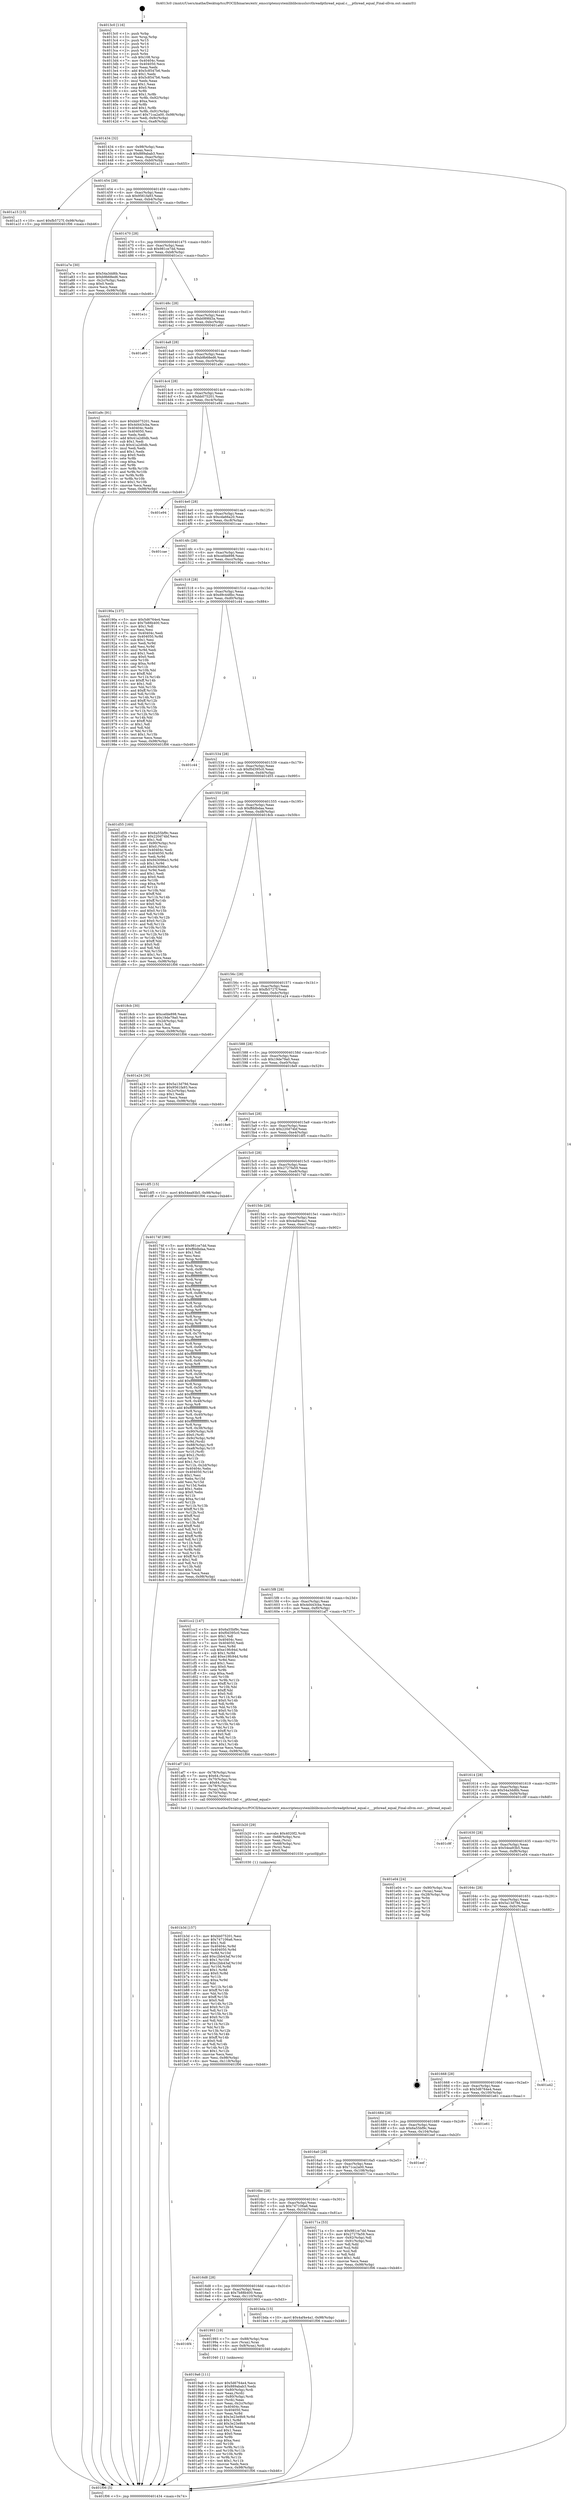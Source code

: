 digraph "0x4013c0" {
  label = "0x4013c0 (/mnt/c/Users/mathe/Desktop/tcc/POCII/binaries/extr_emscriptensystemliblibcmuslsrcthreadpthread_equal.c___pthread_equal_Final-ollvm.out::main(0))"
  labelloc = "t"
  node[shape=record]

  Entry [label="",width=0.3,height=0.3,shape=circle,fillcolor=black,style=filled]
  "0x401434" [label="{
     0x401434 [32]\l
     | [instrs]\l
     &nbsp;&nbsp;0x401434 \<+6\>: mov -0x98(%rbp),%eax\l
     &nbsp;&nbsp;0x40143a \<+2\>: mov %eax,%ecx\l
     &nbsp;&nbsp;0x40143c \<+6\>: sub $0x889abab3,%ecx\l
     &nbsp;&nbsp;0x401442 \<+6\>: mov %eax,-0xac(%rbp)\l
     &nbsp;&nbsp;0x401448 \<+6\>: mov %ecx,-0xb0(%rbp)\l
     &nbsp;&nbsp;0x40144e \<+6\>: je 0000000000401a15 \<main+0x655\>\l
  }"]
  "0x401a15" [label="{
     0x401a15 [15]\l
     | [instrs]\l
     &nbsp;&nbsp;0x401a15 \<+10\>: movl $0xfb5727f,-0x98(%rbp)\l
     &nbsp;&nbsp;0x401a1f \<+5\>: jmp 0000000000401f06 \<main+0xb46\>\l
  }"]
  "0x401454" [label="{
     0x401454 [28]\l
     | [instrs]\l
     &nbsp;&nbsp;0x401454 \<+5\>: jmp 0000000000401459 \<main+0x99\>\l
     &nbsp;&nbsp;0x401459 \<+6\>: mov -0xac(%rbp),%eax\l
     &nbsp;&nbsp;0x40145f \<+5\>: sub $0x9561fa93,%eax\l
     &nbsp;&nbsp;0x401464 \<+6\>: mov %eax,-0xb4(%rbp)\l
     &nbsp;&nbsp;0x40146a \<+6\>: je 0000000000401a7e \<main+0x6be\>\l
  }"]
  Exit [label="",width=0.3,height=0.3,shape=circle,fillcolor=black,style=filled,peripheries=2]
  "0x401a7e" [label="{
     0x401a7e [30]\l
     | [instrs]\l
     &nbsp;&nbsp;0x401a7e \<+5\>: mov $0x54a3dd6b,%eax\l
     &nbsp;&nbsp;0x401a83 \<+5\>: mov $0xb9b68ed6,%ecx\l
     &nbsp;&nbsp;0x401a88 \<+3\>: mov -0x2c(%rbp),%edx\l
     &nbsp;&nbsp;0x401a8b \<+3\>: cmp $0x0,%edx\l
     &nbsp;&nbsp;0x401a8e \<+3\>: cmove %ecx,%eax\l
     &nbsp;&nbsp;0x401a91 \<+6\>: mov %eax,-0x98(%rbp)\l
     &nbsp;&nbsp;0x401a97 \<+5\>: jmp 0000000000401f06 \<main+0xb46\>\l
  }"]
  "0x401470" [label="{
     0x401470 [28]\l
     | [instrs]\l
     &nbsp;&nbsp;0x401470 \<+5\>: jmp 0000000000401475 \<main+0xb5\>\l
     &nbsp;&nbsp;0x401475 \<+6\>: mov -0xac(%rbp),%eax\l
     &nbsp;&nbsp;0x40147b \<+5\>: sub $0x981ce7dd,%eax\l
     &nbsp;&nbsp;0x401480 \<+6\>: mov %eax,-0xb8(%rbp)\l
     &nbsp;&nbsp;0x401486 \<+6\>: je 0000000000401e1c \<main+0xa5c\>\l
  }"]
  "0x401b3d" [label="{
     0x401b3d [157]\l
     | [instrs]\l
     &nbsp;&nbsp;0x401b3d \<+5\>: mov $0xbb075201,%esi\l
     &nbsp;&nbsp;0x401b42 \<+5\>: mov $0x747106a6,%ecx\l
     &nbsp;&nbsp;0x401b47 \<+2\>: mov $0x1,%dl\l
     &nbsp;&nbsp;0x401b49 \<+8\>: mov 0x40404c,%r8d\l
     &nbsp;&nbsp;0x401b51 \<+8\>: mov 0x404050,%r9d\l
     &nbsp;&nbsp;0x401b59 \<+3\>: mov %r8d,%r10d\l
     &nbsp;&nbsp;0x401b5c \<+7\>: add $0xc2bb43af,%r10d\l
     &nbsp;&nbsp;0x401b63 \<+4\>: sub $0x1,%r10d\l
     &nbsp;&nbsp;0x401b67 \<+7\>: sub $0xc2bb43af,%r10d\l
     &nbsp;&nbsp;0x401b6e \<+4\>: imul %r10d,%r8d\l
     &nbsp;&nbsp;0x401b72 \<+4\>: and $0x1,%r8d\l
     &nbsp;&nbsp;0x401b76 \<+4\>: cmp $0x0,%r8d\l
     &nbsp;&nbsp;0x401b7a \<+4\>: sete %r11b\l
     &nbsp;&nbsp;0x401b7e \<+4\>: cmp $0xa,%r9d\l
     &nbsp;&nbsp;0x401b82 \<+3\>: setl %bl\l
     &nbsp;&nbsp;0x401b85 \<+3\>: mov %r11b,%r14b\l
     &nbsp;&nbsp;0x401b88 \<+4\>: xor $0xff,%r14b\l
     &nbsp;&nbsp;0x401b8c \<+3\>: mov %bl,%r15b\l
     &nbsp;&nbsp;0x401b8f \<+4\>: xor $0xff,%r15b\l
     &nbsp;&nbsp;0x401b93 \<+3\>: xor $0x0,%dl\l
     &nbsp;&nbsp;0x401b96 \<+3\>: mov %r14b,%r12b\l
     &nbsp;&nbsp;0x401b99 \<+4\>: and $0x0,%r12b\l
     &nbsp;&nbsp;0x401b9d \<+3\>: and %dl,%r11b\l
     &nbsp;&nbsp;0x401ba0 \<+3\>: mov %r15b,%r13b\l
     &nbsp;&nbsp;0x401ba3 \<+4\>: and $0x0,%r13b\l
     &nbsp;&nbsp;0x401ba7 \<+2\>: and %dl,%bl\l
     &nbsp;&nbsp;0x401ba9 \<+3\>: or %r11b,%r12b\l
     &nbsp;&nbsp;0x401bac \<+3\>: or %bl,%r13b\l
     &nbsp;&nbsp;0x401baf \<+3\>: xor %r13b,%r12b\l
     &nbsp;&nbsp;0x401bb2 \<+3\>: or %r15b,%r14b\l
     &nbsp;&nbsp;0x401bb5 \<+4\>: xor $0xff,%r14b\l
     &nbsp;&nbsp;0x401bb9 \<+3\>: or $0x0,%dl\l
     &nbsp;&nbsp;0x401bbc \<+3\>: and %dl,%r14b\l
     &nbsp;&nbsp;0x401bbf \<+3\>: or %r14b,%r12b\l
     &nbsp;&nbsp;0x401bc2 \<+4\>: test $0x1,%r12b\l
     &nbsp;&nbsp;0x401bc6 \<+3\>: cmovne %ecx,%esi\l
     &nbsp;&nbsp;0x401bc9 \<+6\>: mov %esi,-0x98(%rbp)\l
     &nbsp;&nbsp;0x401bcf \<+6\>: mov %eax,-0x118(%rbp)\l
     &nbsp;&nbsp;0x401bd5 \<+5\>: jmp 0000000000401f06 \<main+0xb46\>\l
  }"]
  "0x401e1c" [label="{
     0x401e1c\l
  }", style=dashed]
  "0x40148c" [label="{
     0x40148c [28]\l
     | [instrs]\l
     &nbsp;&nbsp;0x40148c \<+5\>: jmp 0000000000401491 \<main+0xd1\>\l
     &nbsp;&nbsp;0x401491 \<+6\>: mov -0xac(%rbp),%eax\l
     &nbsp;&nbsp;0x401497 \<+5\>: sub $0xb089fd3a,%eax\l
     &nbsp;&nbsp;0x40149c \<+6\>: mov %eax,-0xbc(%rbp)\l
     &nbsp;&nbsp;0x4014a2 \<+6\>: je 0000000000401a60 \<main+0x6a0\>\l
  }"]
  "0x401b20" [label="{
     0x401b20 [29]\l
     | [instrs]\l
     &nbsp;&nbsp;0x401b20 \<+10\>: movabs $0x4020f2,%rdi\l
     &nbsp;&nbsp;0x401b2a \<+4\>: mov -0x68(%rbp),%rsi\l
     &nbsp;&nbsp;0x401b2e \<+2\>: mov %eax,(%rsi)\l
     &nbsp;&nbsp;0x401b30 \<+4\>: mov -0x68(%rbp),%rsi\l
     &nbsp;&nbsp;0x401b34 \<+2\>: mov (%rsi),%esi\l
     &nbsp;&nbsp;0x401b36 \<+2\>: mov $0x0,%al\l
     &nbsp;&nbsp;0x401b38 \<+5\>: call 0000000000401030 \<printf@plt\>\l
     | [calls]\l
     &nbsp;&nbsp;0x401030 \{1\} (unknown)\l
  }"]
  "0x401a60" [label="{
     0x401a60\l
  }", style=dashed]
  "0x4014a8" [label="{
     0x4014a8 [28]\l
     | [instrs]\l
     &nbsp;&nbsp;0x4014a8 \<+5\>: jmp 00000000004014ad \<main+0xed\>\l
     &nbsp;&nbsp;0x4014ad \<+6\>: mov -0xac(%rbp),%eax\l
     &nbsp;&nbsp;0x4014b3 \<+5\>: sub $0xb9b68ed6,%eax\l
     &nbsp;&nbsp;0x4014b8 \<+6\>: mov %eax,-0xc0(%rbp)\l
     &nbsp;&nbsp;0x4014be \<+6\>: je 0000000000401a9c \<main+0x6dc\>\l
  }"]
  "0x4019a6" [label="{
     0x4019a6 [111]\l
     | [instrs]\l
     &nbsp;&nbsp;0x4019a6 \<+5\>: mov $0x5d6764e4,%ecx\l
     &nbsp;&nbsp;0x4019ab \<+5\>: mov $0x889abab3,%edx\l
     &nbsp;&nbsp;0x4019b0 \<+4\>: mov -0x80(%rbp),%rdi\l
     &nbsp;&nbsp;0x4019b4 \<+2\>: mov %eax,(%rdi)\l
     &nbsp;&nbsp;0x4019b6 \<+4\>: mov -0x80(%rbp),%rdi\l
     &nbsp;&nbsp;0x4019ba \<+2\>: mov (%rdi),%eax\l
     &nbsp;&nbsp;0x4019bc \<+3\>: mov %eax,-0x2c(%rbp)\l
     &nbsp;&nbsp;0x4019bf \<+7\>: mov 0x40404c,%eax\l
     &nbsp;&nbsp;0x4019c6 \<+7\>: mov 0x404050,%esi\l
     &nbsp;&nbsp;0x4019cd \<+3\>: mov %eax,%r8d\l
     &nbsp;&nbsp;0x4019d0 \<+7\>: sub $0x3e23e9b9,%r8d\l
     &nbsp;&nbsp;0x4019d7 \<+4\>: sub $0x1,%r8d\l
     &nbsp;&nbsp;0x4019db \<+7\>: add $0x3e23e9b9,%r8d\l
     &nbsp;&nbsp;0x4019e2 \<+4\>: imul %r8d,%eax\l
     &nbsp;&nbsp;0x4019e6 \<+3\>: and $0x1,%eax\l
     &nbsp;&nbsp;0x4019e9 \<+3\>: cmp $0x0,%eax\l
     &nbsp;&nbsp;0x4019ec \<+4\>: sete %r9b\l
     &nbsp;&nbsp;0x4019f0 \<+3\>: cmp $0xa,%esi\l
     &nbsp;&nbsp;0x4019f3 \<+4\>: setl %r10b\l
     &nbsp;&nbsp;0x4019f7 \<+3\>: mov %r9b,%r11b\l
     &nbsp;&nbsp;0x4019fa \<+3\>: and %r10b,%r11b\l
     &nbsp;&nbsp;0x4019fd \<+3\>: xor %r10b,%r9b\l
     &nbsp;&nbsp;0x401a00 \<+3\>: or %r9b,%r11b\l
     &nbsp;&nbsp;0x401a03 \<+4\>: test $0x1,%r11b\l
     &nbsp;&nbsp;0x401a07 \<+3\>: cmovne %edx,%ecx\l
     &nbsp;&nbsp;0x401a0a \<+6\>: mov %ecx,-0x98(%rbp)\l
     &nbsp;&nbsp;0x401a10 \<+5\>: jmp 0000000000401f06 \<main+0xb46\>\l
  }"]
  "0x401a9c" [label="{
     0x401a9c [91]\l
     | [instrs]\l
     &nbsp;&nbsp;0x401a9c \<+5\>: mov $0xbb075201,%eax\l
     &nbsp;&nbsp;0x401aa1 \<+5\>: mov $0x4d443cba,%ecx\l
     &nbsp;&nbsp;0x401aa6 \<+7\>: mov 0x40404c,%edx\l
     &nbsp;&nbsp;0x401aad \<+7\>: mov 0x404050,%esi\l
     &nbsp;&nbsp;0x401ab4 \<+2\>: mov %edx,%edi\l
     &nbsp;&nbsp;0x401ab6 \<+6\>: add $0x41a2d0db,%edi\l
     &nbsp;&nbsp;0x401abc \<+3\>: sub $0x1,%edi\l
     &nbsp;&nbsp;0x401abf \<+6\>: sub $0x41a2d0db,%edi\l
     &nbsp;&nbsp;0x401ac5 \<+3\>: imul %edi,%edx\l
     &nbsp;&nbsp;0x401ac8 \<+3\>: and $0x1,%edx\l
     &nbsp;&nbsp;0x401acb \<+3\>: cmp $0x0,%edx\l
     &nbsp;&nbsp;0x401ace \<+4\>: sete %r8b\l
     &nbsp;&nbsp;0x401ad2 \<+3\>: cmp $0xa,%esi\l
     &nbsp;&nbsp;0x401ad5 \<+4\>: setl %r9b\l
     &nbsp;&nbsp;0x401ad9 \<+3\>: mov %r8b,%r10b\l
     &nbsp;&nbsp;0x401adc \<+3\>: and %r9b,%r10b\l
     &nbsp;&nbsp;0x401adf \<+3\>: xor %r9b,%r8b\l
     &nbsp;&nbsp;0x401ae2 \<+3\>: or %r8b,%r10b\l
     &nbsp;&nbsp;0x401ae5 \<+4\>: test $0x1,%r10b\l
     &nbsp;&nbsp;0x401ae9 \<+3\>: cmovne %ecx,%eax\l
     &nbsp;&nbsp;0x401aec \<+6\>: mov %eax,-0x98(%rbp)\l
     &nbsp;&nbsp;0x401af2 \<+5\>: jmp 0000000000401f06 \<main+0xb46\>\l
  }"]
  "0x4014c4" [label="{
     0x4014c4 [28]\l
     | [instrs]\l
     &nbsp;&nbsp;0x4014c4 \<+5\>: jmp 00000000004014c9 \<main+0x109\>\l
     &nbsp;&nbsp;0x4014c9 \<+6\>: mov -0xac(%rbp),%eax\l
     &nbsp;&nbsp;0x4014cf \<+5\>: sub $0xbb075201,%eax\l
     &nbsp;&nbsp;0x4014d4 \<+6\>: mov %eax,-0xc4(%rbp)\l
     &nbsp;&nbsp;0x4014da \<+6\>: je 0000000000401e94 \<main+0xad4\>\l
  }"]
  "0x4016f4" [label="{
     0x4016f4\l
  }", style=dashed]
  "0x401e94" [label="{
     0x401e94\l
  }", style=dashed]
  "0x4014e0" [label="{
     0x4014e0 [28]\l
     | [instrs]\l
     &nbsp;&nbsp;0x4014e0 \<+5\>: jmp 00000000004014e5 \<main+0x125\>\l
     &nbsp;&nbsp;0x4014e5 \<+6\>: mov -0xac(%rbp),%eax\l
     &nbsp;&nbsp;0x4014eb \<+5\>: sub $0xcda66a20,%eax\l
     &nbsp;&nbsp;0x4014f0 \<+6\>: mov %eax,-0xc8(%rbp)\l
     &nbsp;&nbsp;0x4014f6 \<+6\>: je 0000000000401cae \<main+0x8ee\>\l
  }"]
  "0x401993" [label="{
     0x401993 [19]\l
     | [instrs]\l
     &nbsp;&nbsp;0x401993 \<+7\>: mov -0x88(%rbp),%rax\l
     &nbsp;&nbsp;0x40199a \<+3\>: mov (%rax),%rax\l
     &nbsp;&nbsp;0x40199d \<+4\>: mov 0x8(%rax),%rdi\l
     &nbsp;&nbsp;0x4019a1 \<+5\>: call 0000000000401040 \<atoi@plt\>\l
     | [calls]\l
     &nbsp;&nbsp;0x401040 \{1\} (unknown)\l
  }"]
  "0x401cae" [label="{
     0x401cae\l
  }", style=dashed]
  "0x4014fc" [label="{
     0x4014fc [28]\l
     | [instrs]\l
     &nbsp;&nbsp;0x4014fc \<+5\>: jmp 0000000000401501 \<main+0x141\>\l
     &nbsp;&nbsp;0x401501 \<+6\>: mov -0xac(%rbp),%eax\l
     &nbsp;&nbsp;0x401507 \<+5\>: sub $0xcefde898,%eax\l
     &nbsp;&nbsp;0x40150c \<+6\>: mov %eax,-0xcc(%rbp)\l
     &nbsp;&nbsp;0x401512 \<+6\>: je 000000000040190a \<main+0x54a\>\l
  }"]
  "0x4016d8" [label="{
     0x4016d8 [28]\l
     | [instrs]\l
     &nbsp;&nbsp;0x4016d8 \<+5\>: jmp 00000000004016dd \<main+0x31d\>\l
     &nbsp;&nbsp;0x4016dd \<+6\>: mov -0xac(%rbp),%eax\l
     &nbsp;&nbsp;0x4016e3 \<+5\>: sub $0x7b88b400,%eax\l
     &nbsp;&nbsp;0x4016e8 \<+6\>: mov %eax,-0x110(%rbp)\l
     &nbsp;&nbsp;0x4016ee \<+6\>: je 0000000000401993 \<main+0x5d3\>\l
  }"]
  "0x40190a" [label="{
     0x40190a [137]\l
     | [instrs]\l
     &nbsp;&nbsp;0x40190a \<+5\>: mov $0x5d6764e4,%eax\l
     &nbsp;&nbsp;0x40190f \<+5\>: mov $0x7b88b400,%ecx\l
     &nbsp;&nbsp;0x401914 \<+2\>: mov $0x1,%dl\l
     &nbsp;&nbsp;0x401916 \<+2\>: xor %esi,%esi\l
     &nbsp;&nbsp;0x401918 \<+7\>: mov 0x40404c,%edi\l
     &nbsp;&nbsp;0x40191f \<+8\>: mov 0x404050,%r8d\l
     &nbsp;&nbsp;0x401927 \<+3\>: sub $0x1,%esi\l
     &nbsp;&nbsp;0x40192a \<+3\>: mov %edi,%r9d\l
     &nbsp;&nbsp;0x40192d \<+3\>: add %esi,%r9d\l
     &nbsp;&nbsp;0x401930 \<+4\>: imul %r9d,%edi\l
     &nbsp;&nbsp;0x401934 \<+3\>: and $0x1,%edi\l
     &nbsp;&nbsp;0x401937 \<+3\>: cmp $0x0,%edi\l
     &nbsp;&nbsp;0x40193a \<+4\>: sete %r10b\l
     &nbsp;&nbsp;0x40193e \<+4\>: cmp $0xa,%r8d\l
     &nbsp;&nbsp;0x401942 \<+4\>: setl %r11b\l
     &nbsp;&nbsp;0x401946 \<+3\>: mov %r10b,%bl\l
     &nbsp;&nbsp;0x401949 \<+3\>: xor $0xff,%bl\l
     &nbsp;&nbsp;0x40194c \<+3\>: mov %r11b,%r14b\l
     &nbsp;&nbsp;0x40194f \<+4\>: xor $0xff,%r14b\l
     &nbsp;&nbsp;0x401953 \<+3\>: xor $0x1,%dl\l
     &nbsp;&nbsp;0x401956 \<+3\>: mov %bl,%r15b\l
     &nbsp;&nbsp;0x401959 \<+4\>: and $0xff,%r15b\l
     &nbsp;&nbsp;0x40195d \<+3\>: and %dl,%r10b\l
     &nbsp;&nbsp;0x401960 \<+3\>: mov %r14b,%r12b\l
     &nbsp;&nbsp;0x401963 \<+4\>: and $0xff,%r12b\l
     &nbsp;&nbsp;0x401967 \<+3\>: and %dl,%r11b\l
     &nbsp;&nbsp;0x40196a \<+3\>: or %r10b,%r15b\l
     &nbsp;&nbsp;0x40196d \<+3\>: or %r11b,%r12b\l
     &nbsp;&nbsp;0x401970 \<+3\>: xor %r12b,%r15b\l
     &nbsp;&nbsp;0x401973 \<+3\>: or %r14b,%bl\l
     &nbsp;&nbsp;0x401976 \<+3\>: xor $0xff,%bl\l
     &nbsp;&nbsp;0x401979 \<+3\>: or $0x1,%dl\l
     &nbsp;&nbsp;0x40197c \<+2\>: and %dl,%bl\l
     &nbsp;&nbsp;0x40197e \<+3\>: or %bl,%r15b\l
     &nbsp;&nbsp;0x401981 \<+4\>: test $0x1,%r15b\l
     &nbsp;&nbsp;0x401985 \<+3\>: cmovne %ecx,%eax\l
     &nbsp;&nbsp;0x401988 \<+6\>: mov %eax,-0x98(%rbp)\l
     &nbsp;&nbsp;0x40198e \<+5\>: jmp 0000000000401f06 \<main+0xb46\>\l
  }"]
  "0x401518" [label="{
     0x401518 [28]\l
     | [instrs]\l
     &nbsp;&nbsp;0x401518 \<+5\>: jmp 000000000040151d \<main+0x15d\>\l
     &nbsp;&nbsp;0x40151d \<+6\>: mov -0xac(%rbp),%eax\l
     &nbsp;&nbsp;0x401523 \<+5\>: sub $0xd9c448bc,%eax\l
     &nbsp;&nbsp;0x401528 \<+6\>: mov %eax,-0xd0(%rbp)\l
     &nbsp;&nbsp;0x40152e \<+6\>: je 0000000000401c44 \<main+0x884\>\l
  }"]
  "0x401bda" [label="{
     0x401bda [15]\l
     | [instrs]\l
     &nbsp;&nbsp;0x401bda \<+10\>: movl $0x4af4e4a1,-0x98(%rbp)\l
     &nbsp;&nbsp;0x401be4 \<+5\>: jmp 0000000000401f06 \<main+0xb46\>\l
  }"]
  "0x401c44" [label="{
     0x401c44\l
  }", style=dashed]
  "0x401534" [label="{
     0x401534 [28]\l
     | [instrs]\l
     &nbsp;&nbsp;0x401534 \<+5\>: jmp 0000000000401539 \<main+0x179\>\l
     &nbsp;&nbsp;0x401539 \<+6\>: mov -0xac(%rbp),%eax\l
     &nbsp;&nbsp;0x40153f \<+5\>: sub $0xf0d395c0,%eax\l
     &nbsp;&nbsp;0x401544 \<+6\>: mov %eax,-0xd4(%rbp)\l
     &nbsp;&nbsp;0x40154a \<+6\>: je 0000000000401d55 \<main+0x995\>\l
  }"]
  "0x4013c0" [label="{
     0x4013c0 [116]\l
     | [instrs]\l
     &nbsp;&nbsp;0x4013c0 \<+1\>: push %rbp\l
     &nbsp;&nbsp;0x4013c1 \<+3\>: mov %rsp,%rbp\l
     &nbsp;&nbsp;0x4013c4 \<+2\>: push %r15\l
     &nbsp;&nbsp;0x4013c6 \<+2\>: push %r14\l
     &nbsp;&nbsp;0x4013c8 \<+2\>: push %r13\l
     &nbsp;&nbsp;0x4013ca \<+2\>: push %r12\l
     &nbsp;&nbsp;0x4013cc \<+1\>: push %rbx\l
     &nbsp;&nbsp;0x4013cd \<+7\>: sub $0x108,%rsp\l
     &nbsp;&nbsp;0x4013d4 \<+7\>: mov 0x40404c,%eax\l
     &nbsp;&nbsp;0x4013db \<+7\>: mov 0x404050,%ecx\l
     &nbsp;&nbsp;0x4013e2 \<+2\>: mov %eax,%edx\l
     &nbsp;&nbsp;0x4013e4 \<+6\>: add $0x5c8547b6,%edx\l
     &nbsp;&nbsp;0x4013ea \<+3\>: sub $0x1,%edx\l
     &nbsp;&nbsp;0x4013ed \<+6\>: sub $0x5c8547b6,%edx\l
     &nbsp;&nbsp;0x4013f3 \<+3\>: imul %edx,%eax\l
     &nbsp;&nbsp;0x4013f6 \<+3\>: and $0x1,%eax\l
     &nbsp;&nbsp;0x4013f9 \<+3\>: cmp $0x0,%eax\l
     &nbsp;&nbsp;0x4013fc \<+4\>: sete %r8b\l
     &nbsp;&nbsp;0x401400 \<+4\>: and $0x1,%r8b\l
     &nbsp;&nbsp;0x401404 \<+7\>: mov %r8b,-0x92(%rbp)\l
     &nbsp;&nbsp;0x40140b \<+3\>: cmp $0xa,%ecx\l
     &nbsp;&nbsp;0x40140e \<+4\>: setl %r8b\l
     &nbsp;&nbsp;0x401412 \<+4\>: and $0x1,%r8b\l
     &nbsp;&nbsp;0x401416 \<+7\>: mov %r8b,-0x91(%rbp)\l
     &nbsp;&nbsp;0x40141d \<+10\>: movl $0x71ca2a00,-0x98(%rbp)\l
     &nbsp;&nbsp;0x401427 \<+6\>: mov %edi,-0x9c(%rbp)\l
     &nbsp;&nbsp;0x40142d \<+7\>: mov %rsi,-0xa8(%rbp)\l
  }"]
  "0x401d55" [label="{
     0x401d55 [160]\l
     | [instrs]\l
     &nbsp;&nbsp;0x401d55 \<+5\>: mov $0x6a55bf9c,%eax\l
     &nbsp;&nbsp;0x401d5a \<+5\>: mov $0x220d74bf,%ecx\l
     &nbsp;&nbsp;0x401d5f \<+2\>: mov $0x1,%dl\l
     &nbsp;&nbsp;0x401d61 \<+7\>: mov -0x90(%rbp),%rsi\l
     &nbsp;&nbsp;0x401d68 \<+6\>: movl $0x0,(%rsi)\l
     &nbsp;&nbsp;0x401d6e \<+7\>: mov 0x40404c,%edi\l
     &nbsp;&nbsp;0x401d75 \<+8\>: mov 0x404050,%r8d\l
     &nbsp;&nbsp;0x401d7d \<+3\>: mov %edi,%r9d\l
     &nbsp;&nbsp;0x401d80 \<+7\>: sub $0x943096e3,%r9d\l
     &nbsp;&nbsp;0x401d87 \<+4\>: sub $0x1,%r9d\l
     &nbsp;&nbsp;0x401d8b \<+7\>: add $0x943096e3,%r9d\l
     &nbsp;&nbsp;0x401d92 \<+4\>: imul %r9d,%edi\l
     &nbsp;&nbsp;0x401d96 \<+3\>: and $0x1,%edi\l
     &nbsp;&nbsp;0x401d99 \<+3\>: cmp $0x0,%edi\l
     &nbsp;&nbsp;0x401d9c \<+4\>: sete %r10b\l
     &nbsp;&nbsp;0x401da0 \<+4\>: cmp $0xa,%r8d\l
     &nbsp;&nbsp;0x401da4 \<+4\>: setl %r11b\l
     &nbsp;&nbsp;0x401da8 \<+3\>: mov %r10b,%bl\l
     &nbsp;&nbsp;0x401dab \<+3\>: xor $0xff,%bl\l
     &nbsp;&nbsp;0x401dae \<+3\>: mov %r11b,%r14b\l
     &nbsp;&nbsp;0x401db1 \<+4\>: xor $0xff,%r14b\l
     &nbsp;&nbsp;0x401db5 \<+3\>: xor $0x0,%dl\l
     &nbsp;&nbsp;0x401db8 \<+3\>: mov %bl,%r15b\l
     &nbsp;&nbsp;0x401dbb \<+4\>: and $0x0,%r15b\l
     &nbsp;&nbsp;0x401dbf \<+3\>: and %dl,%r10b\l
     &nbsp;&nbsp;0x401dc2 \<+3\>: mov %r14b,%r12b\l
     &nbsp;&nbsp;0x401dc5 \<+4\>: and $0x0,%r12b\l
     &nbsp;&nbsp;0x401dc9 \<+3\>: and %dl,%r11b\l
     &nbsp;&nbsp;0x401dcc \<+3\>: or %r10b,%r15b\l
     &nbsp;&nbsp;0x401dcf \<+3\>: or %r11b,%r12b\l
     &nbsp;&nbsp;0x401dd2 \<+3\>: xor %r12b,%r15b\l
     &nbsp;&nbsp;0x401dd5 \<+3\>: or %r14b,%bl\l
     &nbsp;&nbsp;0x401dd8 \<+3\>: xor $0xff,%bl\l
     &nbsp;&nbsp;0x401ddb \<+3\>: or $0x0,%dl\l
     &nbsp;&nbsp;0x401dde \<+2\>: and %dl,%bl\l
     &nbsp;&nbsp;0x401de0 \<+3\>: or %bl,%r15b\l
     &nbsp;&nbsp;0x401de3 \<+4\>: test $0x1,%r15b\l
     &nbsp;&nbsp;0x401de7 \<+3\>: cmovne %ecx,%eax\l
     &nbsp;&nbsp;0x401dea \<+6\>: mov %eax,-0x98(%rbp)\l
     &nbsp;&nbsp;0x401df0 \<+5\>: jmp 0000000000401f06 \<main+0xb46\>\l
  }"]
  "0x401550" [label="{
     0x401550 [28]\l
     | [instrs]\l
     &nbsp;&nbsp;0x401550 \<+5\>: jmp 0000000000401555 \<main+0x195\>\l
     &nbsp;&nbsp;0x401555 \<+6\>: mov -0xac(%rbp),%eax\l
     &nbsp;&nbsp;0x40155b \<+5\>: sub $0xffddbdaa,%eax\l
     &nbsp;&nbsp;0x401560 \<+6\>: mov %eax,-0xd8(%rbp)\l
     &nbsp;&nbsp;0x401566 \<+6\>: je 00000000004018cb \<main+0x50b\>\l
  }"]
  "0x401f06" [label="{
     0x401f06 [5]\l
     | [instrs]\l
     &nbsp;&nbsp;0x401f06 \<+5\>: jmp 0000000000401434 \<main+0x74\>\l
  }"]
  "0x4018cb" [label="{
     0x4018cb [30]\l
     | [instrs]\l
     &nbsp;&nbsp;0x4018cb \<+5\>: mov $0xcefde898,%eax\l
     &nbsp;&nbsp;0x4018d0 \<+5\>: mov $0x19de79a0,%ecx\l
     &nbsp;&nbsp;0x4018d5 \<+3\>: mov -0x2d(%rbp),%dl\l
     &nbsp;&nbsp;0x4018d8 \<+3\>: test $0x1,%dl\l
     &nbsp;&nbsp;0x4018db \<+3\>: cmovne %ecx,%eax\l
     &nbsp;&nbsp;0x4018de \<+6\>: mov %eax,-0x98(%rbp)\l
     &nbsp;&nbsp;0x4018e4 \<+5\>: jmp 0000000000401f06 \<main+0xb46\>\l
  }"]
  "0x40156c" [label="{
     0x40156c [28]\l
     | [instrs]\l
     &nbsp;&nbsp;0x40156c \<+5\>: jmp 0000000000401571 \<main+0x1b1\>\l
     &nbsp;&nbsp;0x401571 \<+6\>: mov -0xac(%rbp),%eax\l
     &nbsp;&nbsp;0x401577 \<+5\>: sub $0xfb5727f,%eax\l
     &nbsp;&nbsp;0x40157c \<+6\>: mov %eax,-0xdc(%rbp)\l
     &nbsp;&nbsp;0x401582 \<+6\>: je 0000000000401a24 \<main+0x664\>\l
  }"]
  "0x4016bc" [label="{
     0x4016bc [28]\l
     | [instrs]\l
     &nbsp;&nbsp;0x4016bc \<+5\>: jmp 00000000004016c1 \<main+0x301\>\l
     &nbsp;&nbsp;0x4016c1 \<+6\>: mov -0xac(%rbp),%eax\l
     &nbsp;&nbsp;0x4016c7 \<+5\>: sub $0x747106a6,%eax\l
     &nbsp;&nbsp;0x4016cc \<+6\>: mov %eax,-0x10c(%rbp)\l
     &nbsp;&nbsp;0x4016d2 \<+6\>: je 0000000000401bda \<main+0x81a\>\l
  }"]
  "0x401a24" [label="{
     0x401a24 [30]\l
     | [instrs]\l
     &nbsp;&nbsp;0x401a24 \<+5\>: mov $0x5a13d79d,%eax\l
     &nbsp;&nbsp;0x401a29 \<+5\>: mov $0x9561fa93,%ecx\l
     &nbsp;&nbsp;0x401a2e \<+3\>: mov -0x2c(%rbp),%edx\l
     &nbsp;&nbsp;0x401a31 \<+3\>: cmp $0x1,%edx\l
     &nbsp;&nbsp;0x401a34 \<+3\>: cmovl %ecx,%eax\l
     &nbsp;&nbsp;0x401a37 \<+6\>: mov %eax,-0x98(%rbp)\l
     &nbsp;&nbsp;0x401a3d \<+5\>: jmp 0000000000401f06 \<main+0xb46\>\l
  }"]
  "0x401588" [label="{
     0x401588 [28]\l
     | [instrs]\l
     &nbsp;&nbsp;0x401588 \<+5\>: jmp 000000000040158d \<main+0x1cd\>\l
     &nbsp;&nbsp;0x40158d \<+6\>: mov -0xac(%rbp),%eax\l
     &nbsp;&nbsp;0x401593 \<+5\>: sub $0x19de79a0,%eax\l
     &nbsp;&nbsp;0x401598 \<+6\>: mov %eax,-0xe0(%rbp)\l
     &nbsp;&nbsp;0x40159e \<+6\>: je 00000000004018e9 \<main+0x529\>\l
  }"]
  "0x40171a" [label="{
     0x40171a [53]\l
     | [instrs]\l
     &nbsp;&nbsp;0x40171a \<+5\>: mov $0x981ce7dd,%eax\l
     &nbsp;&nbsp;0x40171f \<+5\>: mov $0x2727fa59,%ecx\l
     &nbsp;&nbsp;0x401724 \<+6\>: mov -0x92(%rbp),%dl\l
     &nbsp;&nbsp;0x40172a \<+7\>: mov -0x91(%rbp),%sil\l
     &nbsp;&nbsp;0x401731 \<+3\>: mov %dl,%dil\l
     &nbsp;&nbsp;0x401734 \<+3\>: and %sil,%dil\l
     &nbsp;&nbsp;0x401737 \<+3\>: xor %sil,%dl\l
     &nbsp;&nbsp;0x40173a \<+3\>: or %dl,%dil\l
     &nbsp;&nbsp;0x40173d \<+4\>: test $0x1,%dil\l
     &nbsp;&nbsp;0x401741 \<+3\>: cmovne %ecx,%eax\l
     &nbsp;&nbsp;0x401744 \<+6\>: mov %eax,-0x98(%rbp)\l
     &nbsp;&nbsp;0x40174a \<+5\>: jmp 0000000000401f06 \<main+0xb46\>\l
  }"]
  "0x4018e9" [label="{
     0x4018e9\l
  }", style=dashed]
  "0x4015a4" [label="{
     0x4015a4 [28]\l
     | [instrs]\l
     &nbsp;&nbsp;0x4015a4 \<+5\>: jmp 00000000004015a9 \<main+0x1e9\>\l
     &nbsp;&nbsp;0x4015a9 \<+6\>: mov -0xac(%rbp),%eax\l
     &nbsp;&nbsp;0x4015af \<+5\>: sub $0x220d74bf,%eax\l
     &nbsp;&nbsp;0x4015b4 \<+6\>: mov %eax,-0xe4(%rbp)\l
     &nbsp;&nbsp;0x4015ba \<+6\>: je 0000000000401df5 \<main+0xa35\>\l
  }"]
  "0x4016a0" [label="{
     0x4016a0 [28]\l
     | [instrs]\l
     &nbsp;&nbsp;0x4016a0 \<+5\>: jmp 00000000004016a5 \<main+0x2e5\>\l
     &nbsp;&nbsp;0x4016a5 \<+6\>: mov -0xac(%rbp),%eax\l
     &nbsp;&nbsp;0x4016ab \<+5\>: sub $0x71ca2a00,%eax\l
     &nbsp;&nbsp;0x4016b0 \<+6\>: mov %eax,-0x108(%rbp)\l
     &nbsp;&nbsp;0x4016b6 \<+6\>: je 000000000040171a \<main+0x35a\>\l
  }"]
  "0x401df5" [label="{
     0x401df5 [15]\l
     | [instrs]\l
     &nbsp;&nbsp;0x401df5 \<+10\>: movl $0x54ea93b5,-0x98(%rbp)\l
     &nbsp;&nbsp;0x401dff \<+5\>: jmp 0000000000401f06 \<main+0xb46\>\l
  }"]
  "0x4015c0" [label="{
     0x4015c0 [28]\l
     | [instrs]\l
     &nbsp;&nbsp;0x4015c0 \<+5\>: jmp 00000000004015c5 \<main+0x205\>\l
     &nbsp;&nbsp;0x4015c5 \<+6\>: mov -0xac(%rbp),%eax\l
     &nbsp;&nbsp;0x4015cb \<+5\>: sub $0x2727fa59,%eax\l
     &nbsp;&nbsp;0x4015d0 \<+6\>: mov %eax,-0xe8(%rbp)\l
     &nbsp;&nbsp;0x4015d6 \<+6\>: je 000000000040174f \<main+0x38f\>\l
  }"]
  "0x401eef" [label="{
     0x401eef\l
  }", style=dashed]
  "0x40174f" [label="{
     0x40174f [380]\l
     | [instrs]\l
     &nbsp;&nbsp;0x40174f \<+5\>: mov $0x981ce7dd,%eax\l
     &nbsp;&nbsp;0x401754 \<+5\>: mov $0xffddbdaa,%ecx\l
     &nbsp;&nbsp;0x401759 \<+2\>: mov $0x1,%dl\l
     &nbsp;&nbsp;0x40175b \<+2\>: xor %esi,%esi\l
     &nbsp;&nbsp;0x40175d \<+3\>: mov %rsp,%rdi\l
     &nbsp;&nbsp;0x401760 \<+4\>: add $0xfffffffffffffff0,%rdi\l
     &nbsp;&nbsp;0x401764 \<+3\>: mov %rdi,%rsp\l
     &nbsp;&nbsp;0x401767 \<+7\>: mov %rdi,-0x90(%rbp)\l
     &nbsp;&nbsp;0x40176e \<+3\>: mov %rsp,%rdi\l
     &nbsp;&nbsp;0x401771 \<+4\>: add $0xfffffffffffffff0,%rdi\l
     &nbsp;&nbsp;0x401775 \<+3\>: mov %rdi,%rsp\l
     &nbsp;&nbsp;0x401778 \<+3\>: mov %rsp,%r8\l
     &nbsp;&nbsp;0x40177b \<+4\>: add $0xfffffffffffffff0,%r8\l
     &nbsp;&nbsp;0x40177f \<+3\>: mov %r8,%rsp\l
     &nbsp;&nbsp;0x401782 \<+7\>: mov %r8,-0x88(%rbp)\l
     &nbsp;&nbsp;0x401789 \<+3\>: mov %rsp,%r8\l
     &nbsp;&nbsp;0x40178c \<+4\>: add $0xfffffffffffffff0,%r8\l
     &nbsp;&nbsp;0x401790 \<+3\>: mov %r8,%rsp\l
     &nbsp;&nbsp;0x401793 \<+4\>: mov %r8,-0x80(%rbp)\l
     &nbsp;&nbsp;0x401797 \<+3\>: mov %rsp,%r8\l
     &nbsp;&nbsp;0x40179a \<+4\>: add $0xfffffffffffffff0,%r8\l
     &nbsp;&nbsp;0x40179e \<+3\>: mov %r8,%rsp\l
     &nbsp;&nbsp;0x4017a1 \<+4\>: mov %r8,-0x78(%rbp)\l
     &nbsp;&nbsp;0x4017a5 \<+3\>: mov %rsp,%r8\l
     &nbsp;&nbsp;0x4017a8 \<+4\>: add $0xfffffffffffffff0,%r8\l
     &nbsp;&nbsp;0x4017ac \<+3\>: mov %r8,%rsp\l
     &nbsp;&nbsp;0x4017af \<+4\>: mov %r8,-0x70(%rbp)\l
     &nbsp;&nbsp;0x4017b3 \<+3\>: mov %rsp,%r8\l
     &nbsp;&nbsp;0x4017b6 \<+4\>: add $0xfffffffffffffff0,%r8\l
     &nbsp;&nbsp;0x4017ba \<+3\>: mov %r8,%rsp\l
     &nbsp;&nbsp;0x4017bd \<+4\>: mov %r8,-0x68(%rbp)\l
     &nbsp;&nbsp;0x4017c1 \<+3\>: mov %rsp,%r8\l
     &nbsp;&nbsp;0x4017c4 \<+4\>: add $0xfffffffffffffff0,%r8\l
     &nbsp;&nbsp;0x4017c8 \<+3\>: mov %r8,%rsp\l
     &nbsp;&nbsp;0x4017cb \<+4\>: mov %r8,-0x60(%rbp)\l
     &nbsp;&nbsp;0x4017cf \<+3\>: mov %rsp,%r8\l
     &nbsp;&nbsp;0x4017d2 \<+4\>: add $0xfffffffffffffff0,%r8\l
     &nbsp;&nbsp;0x4017d6 \<+3\>: mov %r8,%rsp\l
     &nbsp;&nbsp;0x4017d9 \<+4\>: mov %r8,-0x58(%rbp)\l
     &nbsp;&nbsp;0x4017dd \<+3\>: mov %rsp,%r8\l
     &nbsp;&nbsp;0x4017e0 \<+4\>: add $0xfffffffffffffff0,%r8\l
     &nbsp;&nbsp;0x4017e4 \<+3\>: mov %r8,%rsp\l
     &nbsp;&nbsp;0x4017e7 \<+4\>: mov %r8,-0x50(%rbp)\l
     &nbsp;&nbsp;0x4017eb \<+3\>: mov %rsp,%r8\l
     &nbsp;&nbsp;0x4017ee \<+4\>: add $0xfffffffffffffff0,%r8\l
     &nbsp;&nbsp;0x4017f2 \<+3\>: mov %r8,%rsp\l
     &nbsp;&nbsp;0x4017f5 \<+4\>: mov %r8,-0x48(%rbp)\l
     &nbsp;&nbsp;0x4017f9 \<+3\>: mov %rsp,%r8\l
     &nbsp;&nbsp;0x4017fc \<+4\>: add $0xfffffffffffffff0,%r8\l
     &nbsp;&nbsp;0x401800 \<+3\>: mov %r8,%rsp\l
     &nbsp;&nbsp;0x401803 \<+4\>: mov %r8,-0x40(%rbp)\l
     &nbsp;&nbsp;0x401807 \<+3\>: mov %rsp,%r8\l
     &nbsp;&nbsp;0x40180a \<+4\>: add $0xfffffffffffffff0,%r8\l
     &nbsp;&nbsp;0x40180e \<+3\>: mov %r8,%rsp\l
     &nbsp;&nbsp;0x401811 \<+4\>: mov %r8,-0x38(%rbp)\l
     &nbsp;&nbsp;0x401815 \<+7\>: mov -0x90(%rbp),%r8\l
     &nbsp;&nbsp;0x40181c \<+7\>: movl $0x0,(%r8)\l
     &nbsp;&nbsp;0x401823 \<+7\>: mov -0x9c(%rbp),%r9d\l
     &nbsp;&nbsp;0x40182a \<+3\>: mov %r9d,(%rdi)\l
     &nbsp;&nbsp;0x40182d \<+7\>: mov -0x88(%rbp),%r8\l
     &nbsp;&nbsp;0x401834 \<+7\>: mov -0xa8(%rbp),%r10\l
     &nbsp;&nbsp;0x40183b \<+3\>: mov %r10,(%r8)\l
     &nbsp;&nbsp;0x40183e \<+3\>: cmpl $0x2,(%rdi)\l
     &nbsp;&nbsp;0x401841 \<+4\>: setne %r11b\l
     &nbsp;&nbsp;0x401845 \<+4\>: and $0x1,%r11b\l
     &nbsp;&nbsp;0x401849 \<+4\>: mov %r11b,-0x2d(%rbp)\l
     &nbsp;&nbsp;0x40184d \<+7\>: mov 0x40404c,%ebx\l
     &nbsp;&nbsp;0x401854 \<+8\>: mov 0x404050,%r14d\l
     &nbsp;&nbsp;0x40185c \<+3\>: sub $0x1,%esi\l
     &nbsp;&nbsp;0x40185f \<+3\>: mov %ebx,%r15d\l
     &nbsp;&nbsp;0x401862 \<+3\>: add %esi,%r15d\l
     &nbsp;&nbsp;0x401865 \<+4\>: imul %r15d,%ebx\l
     &nbsp;&nbsp;0x401869 \<+3\>: and $0x1,%ebx\l
     &nbsp;&nbsp;0x40186c \<+3\>: cmp $0x0,%ebx\l
     &nbsp;&nbsp;0x40186f \<+4\>: sete %r11b\l
     &nbsp;&nbsp;0x401873 \<+4\>: cmp $0xa,%r14d\l
     &nbsp;&nbsp;0x401877 \<+4\>: setl %r12b\l
     &nbsp;&nbsp;0x40187b \<+3\>: mov %r11b,%r13b\l
     &nbsp;&nbsp;0x40187e \<+4\>: xor $0xff,%r13b\l
     &nbsp;&nbsp;0x401882 \<+3\>: mov %r12b,%sil\l
     &nbsp;&nbsp;0x401885 \<+4\>: xor $0xff,%sil\l
     &nbsp;&nbsp;0x401889 \<+3\>: xor $0x1,%dl\l
     &nbsp;&nbsp;0x40188c \<+3\>: mov %r13b,%dil\l
     &nbsp;&nbsp;0x40188f \<+4\>: and $0xff,%dil\l
     &nbsp;&nbsp;0x401893 \<+3\>: and %dl,%r11b\l
     &nbsp;&nbsp;0x401896 \<+3\>: mov %sil,%r8b\l
     &nbsp;&nbsp;0x401899 \<+4\>: and $0xff,%r8b\l
     &nbsp;&nbsp;0x40189d \<+3\>: and %dl,%r12b\l
     &nbsp;&nbsp;0x4018a0 \<+3\>: or %r11b,%dil\l
     &nbsp;&nbsp;0x4018a3 \<+3\>: or %r12b,%r8b\l
     &nbsp;&nbsp;0x4018a6 \<+3\>: xor %r8b,%dil\l
     &nbsp;&nbsp;0x4018a9 \<+3\>: or %sil,%r13b\l
     &nbsp;&nbsp;0x4018ac \<+4\>: xor $0xff,%r13b\l
     &nbsp;&nbsp;0x4018b0 \<+3\>: or $0x1,%dl\l
     &nbsp;&nbsp;0x4018b3 \<+3\>: and %dl,%r13b\l
     &nbsp;&nbsp;0x4018b6 \<+3\>: or %r13b,%dil\l
     &nbsp;&nbsp;0x4018b9 \<+4\>: test $0x1,%dil\l
     &nbsp;&nbsp;0x4018bd \<+3\>: cmovne %ecx,%eax\l
     &nbsp;&nbsp;0x4018c0 \<+6\>: mov %eax,-0x98(%rbp)\l
     &nbsp;&nbsp;0x4018c6 \<+5\>: jmp 0000000000401f06 \<main+0xb46\>\l
  }"]
  "0x4015dc" [label="{
     0x4015dc [28]\l
     | [instrs]\l
     &nbsp;&nbsp;0x4015dc \<+5\>: jmp 00000000004015e1 \<main+0x221\>\l
     &nbsp;&nbsp;0x4015e1 \<+6\>: mov -0xac(%rbp),%eax\l
     &nbsp;&nbsp;0x4015e7 \<+5\>: sub $0x4af4e4a1,%eax\l
     &nbsp;&nbsp;0x4015ec \<+6\>: mov %eax,-0xec(%rbp)\l
     &nbsp;&nbsp;0x4015f2 \<+6\>: je 0000000000401cc2 \<main+0x902\>\l
  }"]
  "0x401684" [label="{
     0x401684 [28]\l
     | [instrs]\l
     &nbsp;&nbsp;0x401684 \<+5\>: jmp 0000000000401689 \<main+0x2c9\>\l
     &nbsp;&nbsp;0x401689 \<+6\>: mov -0xac(%rbp),%eax\l
     &nbsp;&nbsp;0x40168f \<+5\>: sub $0x6a55bf9c,%eax\l
     &nbsp;&nbsp;0x401694 \<+6\>: mov %eax,-0x104(%rbp)\l
     &nbsp;&nbsp;0x40169a \<+6\>: je 0000000000401eef \<main+0xb2f\>\l
  }"]
  "0x401cc2" [label="{
     0x401cc2 [147]\l
     | [instrs]\l
     &nbsp;&nbsp;0x401cc2 \<+5\>: mov $0x6a55bf9c,%eax\l
     &nbsp;&nbsp;0x401cc7 \<+5\>: mov $0xf0d395c0,%ecx\l
     &nbsp;&nbsp;0x401ccc \<+2\>: mov $0x1,%dl\l
     &nbsp;&nbsp;0x401cce \<+7\>: mov 0x40404c,%esi\l
     &nbsp;&nbsp;0x401cd5 \<+7\>: mov 0x404050,%edi\l
     &nbsp;&nbsp;0x401cdc \<+3\>: mov %esi,%r8d\l
     &nbsp;&nbsp;0x401cdf \<+7\>: sub $0xe19fc94d,%r8d\l
     &nbsp;&nbsp;0x401ce6 \<+4\>: sub $0x1,%r8d\l
     &nbsp;&nbsp;0x401cea \<+7\>: add $0xe19fc94d,%r8d\l
     &nbsp;&nbsp;0x401cf1 \<+4\>: imul %r8d,%esi\l
     &nbsp;&nbsp;0x401cf5 \<+3\>: and $0x1,%esi\l
     &nbsp;&nbsp;0x401cf8 \<+3\>: cmp $0x0,%esi\l
     &nbsp;&nbsp;0x401cfb \<+4\>: sete %r9b\l
     &nbsp;&nbsp;0x401cff \<+3\>: cmp $0xa,%edi\l
     &nbsp;&nbsp;0x401d02 \<+4\>: setl %r10b\l
     &nbsp;&nbsp;0x401d06 \<+3\>: mov %r9b,%r11b\l
     &nbsp;&nbsp;0x401d09 \<+4\>: xor $0xff,%r11b\l
     &nbsp;&nbsp;0x401d0d \<+3\>: mov %r10b,%bl\l
     &nbsp;&nbsp;0x401d10 \<+3\>: xor $0xff,%bl\l
     &nbsp;&nbsp;0x401d13 \<+3\>: xor $0x0,%dl\l
     &nbsp;&nbsp;0x401d16 \<+3\>: mov %r11b,%r14b\l
     &nbsp;&nbsp;0x401d19 \<+4\>: and $0x0,%r14b\l
     &nbsp;&nbsp;0x401d1d \<+3\>: and %dl,%r9b\l
     &nbsp;&nbsp;0x401d20 \<+3\>: mov %bl,%r15b\l
     &nbsp;&nbsp;0x401d23 \<+4\>: and $0x0,%r15b\l
     &nbsp;&nbsp;0x401d27 \<+3\>: and %dl,%r10b\l
     &nbsp;&nbsp;0x401d2a \<+3\>: or %r9b,%r14b\l
     &nbsp;&nbsp;0x401d2d \<+3\>: or %r10b,%r15b\l
     &nbsp;&nbsp;0x401d30 \<+3\>: xor %r15b,%r14b\l
     &nbsp;&nbsp;0x401d33 \<+3\>: or %bl,%r11b\l
     &nbsp;&nbsp;0x401d36 \<+4\>: xor $0xff,%r11b\l
     &nbsp;&nbsp;0x401d3a \<+3\>: or $0x0,%dl\l
     &nbsp;&nbsp;0x401d3d \<+3\>: and %dl,%r11b\l
     &nbsp;&nbsp;0x401d40 \<+3\>: or %r11b,%r14b\l
     &nbsp;&nbsp;0x401d43 \<+4\>: test $0x1,%r14b\l
     &nbsp;&nbsp;0x401d47 \<+3\>: cmovne %ecx,%eax\l
     &nbsp;&nbsp;0x401d4a \<+6\>: mov %eax,-0x98(%rbp)\l
     &nbsp;&nbsp;0x401d50 \<+5\>: jmp 0000000000401f06 \<main+0xb46\>\l
  }"]
  "0x4015f8" [label="{
     0x4015f8 [28]\l
     | [instrs]\l
     &nbsp;&nbsp;0x4015f8 \<+5\>: jmp 00000000004015fd \<main+0x23d\>\l
     &nbsp;&nbsp;0x4015fd \<+6\>: mov -0xac(%rbp),%eax\l
     &nbsp;&nbsp;0x401603 \<+5\>: sub $0x4d443cba,%eax\l
     &nbsp;&nbsp;0x401608 \<+6\>: mov %eax,-0xf0(%rbp)\l
     &nbsp;&nbsp;0x40160e \<+6\>: je 0000000000401af7 \<main+0x737\>\l
  }"]
  "0x401e61" [label="{
     0x401e61\l
  }", style=dashed]
  "0x401af7" [label="{
     0x401af7 [41]\l
     | [instrs]\l
     &nbsp;&nbsp;0x401af7 \<+4\>: mov -0x78(%rbp),%rax\l
     &nbsp;&nbsp;0x401afb \<+7\>: movq $0x64,(%rax)\l
     &nbsp;&nbsp;0x401b02 \<+4\>: mov -0x70(%rbp),%rax\l
     &nbsp;&nbsp;0x401b06 \<+7\>: movq $0x64,(%rax)\l
     &nbsp;&nbsp;0x401b0d \<+4\>: mov -0x78(%rbp),%rax\l
     &nbsp;&nbsp;0x401b11 \<+3\>: mov (%rax),%rdi\l
     &nbsp;&nbsp;0x401b14 \<+4\>: mov -0x70(%rbp),%rax\l
     &nbsp;&nbsp;0x401b18 \<+3\>: mov (%rax),%rsi\l
     &nbsp;&nbsp;0x401b1b \<+5\>: call 00000000004013a0 \<__pthread_equal\>\l
     | [calls]\l
     &nbsp;&nbsp;0x4013a0 \{1\} (/mnt/c/Users/mathe/Desktop/tcc/POCII/binaries/extr_emscriptensystemliblibcmuslsrcthreadpthread_equal.c___pthread_equal_Final-ollvm.out::__pthread_equal)\l
  }"]
  "0x401614" [label="{
     0x401614 [28]\l
     | [instrs]\l
     &nbsp;&nbsp;0x401614 \<+5\>: jmp 0000000000401619 \<main+0x259\>\l
     &nbsp;&nbsp;0x401619 \<+6\>: mov -0xac(%rbp),%eax\l
     &nbsp;&nbsp;0x40161f \<+5\>: sub $0x54a3dd6b,%eax\l
     &nbsp;&nbsp;0x401624 \<+6\>: mov %eax,-0xf4(%rbp)\l
     &nbsp;&nbsp;0x40162a \<+6\>: je 0000000000401c9f \<main+0x8df\>\l
  }"]
  "0x401668" [label="{
     0x401668 [28]\l
     | [instrs]\l
     &nbsp;&nbsp;0x401668 \<+5\>: jmp 000000000040166d \<main+0x2ad\>\l
     &nbsp;&nbsp;0x40166d \<+6\>: mov -0xac(%rbp),%eax\l
     &nbsp;&nbsp;0x401673 \<+5\>: sub $0x5d6764e4,%eax\l
     &nbsp;&nbsp;0x401678 \<+6\>: mov %eax,-0x100(%rbp)\l
     &nbsp;&nbsp;0x40167e \<+6\>: je 0000000000401e61 \<main+0xaa1\>\l
  }"]
  "0x401c9f" [label="{
     0x401c9f\l
  }", style=dashed]
  "0x401630" [label="{
     0x401630 [28]\l
     | [instrs]\l
     &nbsp;&nbsp;0x401630 \<+5\>: jmp 0000000000401635 \<main+0x275\>\l
     &nbsp;&nbsp;0x401635 \<+6\>: mov -0xac(%rbp),%eax\l
     &nbsp;&nbsp;0x40163b \<+5\>: sub $0x54ea93b5,%eax\l
     &nbsp;&nbsp;0x401640 \<+6\>: mov %eax,-0xf8(%rbp)\l
     &nbsp;&nbsp;0x401646 \<+6\>: je 0000000000401e04 \<main+0xa44\>\l
  }"]
  "0x401a42" [label="{
     0x401a42\l
  }", style=dashed]
  "0x401e04" [label="{
     0x401e04 [24]\l
     | [instrs]\l
     &nbsp;&nbsp;0x401e04 \<+7\>: mov -0x90(%rbp),%rax\l
     &nbsp;&nbsp;0x401e0b \<+2\>: mov (%rax),%eax\l
     &nbsp;&nbsp;0x401e0d \<+4\>: lea -0x28(%rbp),%rsp\l
     &nbsp;&nbsp;0x401e11 \<+1\>: pop %rbx\l
     &nbsp;&nbsp;0x401e12 \<+2\>: pop %r12\l
     &nbsp;&nbsp;0x401e14 \<+2\>: pop %r13\l
     &nbsp;&nbsp;0x401e16 \<+2\>: pop %r14\l
     &nbsp;&nbsp;0x401e18 \<+2\>: pop %r15\l
     &nbsp;&nbsp;0x401e1a \<+1\>: pop %rbp\l
     &nbsp;&nbsp;0x401e1b \<+1\>: ret\l
  }"]
  "0x40164c" [label="{
     0x40164c [28]\l
     | [instrs]\l
     &nbsp;&nbsp;0x40164c \<+5\>: jmp 0000000000401651 \<main+0x291\>\l
     &nbsp;&nbsp;0x401651 \<+6\>: mov -0xac(%rbp),%eax\l
     &nbsp;&nbsp;0x401657 \<+5\>: sub $0x5a13d79d,%eax\l
     &nbsp;&nbsp;0x40165c \<+6\>: mov %eax,-0xfc(%rbp)\l
     &nbsp;&nbsp;0x401662 \<+6\>: je 0000000000401a42 \<main+0x682\>\l
  }"]
  Entry -> "0x4013c0" [label=" 1"]
  "0x401434" -> "0x401a15" [label=" 1"]
  "0x401434" -> "0x401454" [label=" 14"]
  "0x401e04" -> Exit [label=" 1"]
  "0x401454" -> "0x401a7e" [label=" 1"]
  "0x401454" -> "0x401470" [label=" 13"]
  "0x401df5" -> "0x401f06" [label=" 1"]
  "0x401470" -> "0x401e1c" [label=" 0"]
  "0x401470" -> "0x40148c" [label=" 13"]
  "0x401d55" -> "0x401f06" [label=" 1"]
  "0x40148c" -> "0x401a60" [label=" 0"]
  "0x40148c" -> "0x4014a8" [label=" 13"]
  "0x401cc2" -> "0x401f06" [label=" 1"]
  "0x4014a8" -> "0x401a9c" [label=" 1"]
  "0x4014a8" -> "0x4014c4" [label=" 12"]
  "0x401bda" -> "0x401f06" [label=" 1"]
  "0x4014c4" -> "0x401e94" [label=" 0"]
  "0x4014c4" -> "0x4014e0" [label=" 12"]
  "0x401b3d" -> "0x401f06" [label=" 1"]
  "0x4014e0" -> "0x401cae" [label=" 0"]
  "0x4014e0" -> "0x4014fc" [label=" 12"]
  "0x401b20" -> "0x401b3d" [label=" 1"]
  "0x4014fc" -> "0x40190a" [label=" 1"]
  "0x4014fc" -> "0x401518" [label=" 11"]
  "0x401a9c" -> "0x401f06" [label=" 1"]
  "0x401518" -> "0x401c44" [label=" 0"]
  "0x401518" -> "0x401534" [label=" 11"]
  "0x401a7e" -> "0x401f06" [label=" 1"]
  "0x401534" -> "0x401d55" [label=" 1"]
  "0x401534" -> "0x401550" [label=" 10"]
  "0x4019a6" -> "0x401f06" [label=" 1"]
  "0x401550" -> "0x4018cb" [label=" 1"]
  "0x401550" -> "0x40156c" [label=" 9"]
  "0x401993" -> "0x4019a6" [label=" 1"]
  "0x40156c" -> "0x401a24" [label=" 1"]
  "0x40156c" -> "0x401588" [label=" 8"]
  "0x4016d8" -> "0x4016f4" [label=" 0"]
  "0x401588" -> "0x4018e9" [label=" 0"]
  "0x401588" -> "0x4015a4" [label=" 8"]
  "0x4016d8" -> "0x401993" [label=" 1"]
  "0x4015a4" -> "0x401df5" [label=" 1"]
  "0x4015a4" -> "0x4015c0" [label=" 7"]
  "0x4016bc" -> "0x4016d8" [label=" 1"]
  "0x4015c0" -> "0x40174f" [label=" 1"]
  "0x4015c0" -> "0x4015dc" [label=" 6"]
  "0x4016bc" -> "0x401bda" [label=" 1"]
  "0x4015dc" -> "0x401cc2" [label=" 1"]
  "0x4015dc" -> "0x4015f8" [label=" 5"]
  "0x40190a" -> "0x401f06" [label=" 1"]
  "0x4015f8" -> "0x401af7" [label=" 1"]
  "0x4015f8" -> "0x401614" [label=" 4"]
  "0x4018cb" -> "0x401f06" [label=" 1"]
  "0x401614" -> "0x401c9f" [label=" 0"]
  "0x401614" -> "0x401630" [label=" 4"]
  "0x401a15" -> "0x401f06" [label=" 1"]
  "0x401630" -> "0x401e04" [label=" 1"]
  "0x401630" -> "0x40164c" [label=" 3"]
  "0x401f06" -> "0x401434" [label=" 14"]
  "0x40164c" -> "0x401a42" [label=" 0"]
  "0x40164c" -> "0x401668" [label=" 3"]
  "0x40174f" -> "0x401f06" [label=" 1"]
  "0x401668" -> "0x401e61" [label=" 0"]
  "0x401668" -> "0x401684" [label=" 3"]
  "0x401a24" -> "0x401f06" [label=" 1"]
  "0x401684" -> "0x401eef" [label=" 0"]
  "0x401684" -> "0x4016a0" [label=" 3"]
  "0x401af7" -> "0x401b20" [label=" 1"]
  "0x4016a0" -> "0x40171a" [label=" 1"]
  "0x4016a0" -> "0x4016bc" [label=" 2"]
  "0x40171a" -> "0x401f06" [label=" 1"]
  "0x4013c0" -> "0x401434" [label=" 1"]
}
